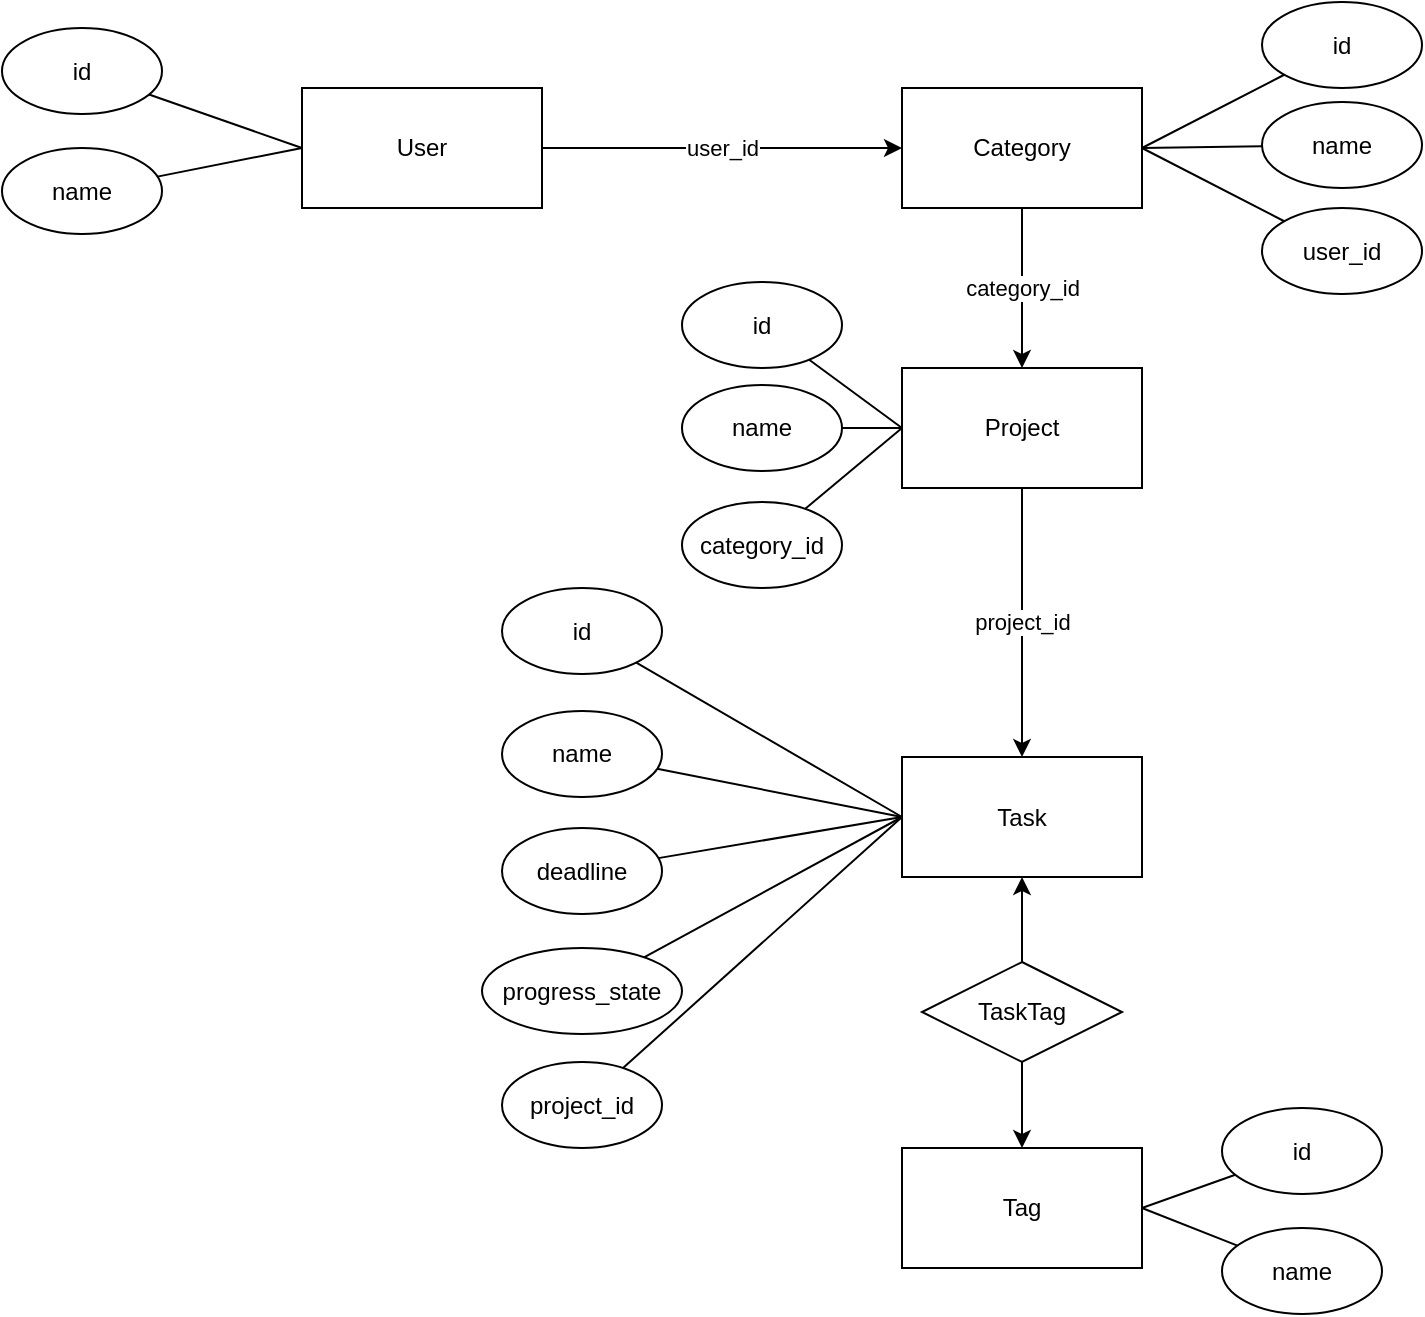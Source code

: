 <mxfile version="24.6.4" type="github">
  <diagram id="R2lEEEUBdFMjLlhIrx00" name="Page-1">
    <mxGraphModel dx="794" dy="458" grid="1" gridSize="10" guides="1" tooltips="1" connect="1" arrows="1" fold="1" page="1" pageScale="1" pageWidth="850" pageHeight="1100" math="0" shadow="0" extFonts="Permanent Marker^https://fonts.googleapis.com/css?family=Permanent+Marker">
      <root>
        <mxCell id="0" />
        <mxCell id="1" parent="0" />
        <mxCell id="rHO1OKRna96tWx6PbN_V-1" value="User" style="rounded=0;whiteSpace=wrap;html=1;" parent="1" vertex="1">
          <mxGeometry x="190" y="93" width="120" height="60" as="geometry" />
        </mxCell>
        <mxCell id="Ilnf4Wc3s-XxaQiajFxd-50" value="project_id" style="edgeStyle=orthogonalEdgeStyle;rounded=0;orthogonalLoop=1;jettySize=auto;html=1;entryX=0.5;entryY=1;entryDx=0;entryDy=0;startArrow=classic;startFill=1;endArrow=none;endFill=0;" parent="1" source="rHO1OKRna96tWx6PbN_V-2" target="rHO1OKRna96tWx6PbN_V-3" edge="1">
          <mxGeometry relative="1" as="geometry" />
        </mxCell>
        <mxCell id="rHO1OKRna96tWx6PbN_V-2" value="Task" style="rounded=0;whiteSpace=wrap;html=1;" parent="1" vertex="1">
          <mxGeometry x="490" y="427.5" width="120" height="60" as="geometry" />
        </mxCell>
        <mxCell id="Ilnf4Wc3s-XxaQiajFxd-49" value="category_id" style="edgeStyle=orthogonalEdgeStyle;rounded=0;orthogonalLoop=1;jettySize=auto;html=1;entryX=0.5;entryY=1;entryDx=0;entryDy=0;startArrow=classic;startFill=1;endArrow=none;endFill=0;" parent="1" source="rHO1OKRna96tWx6PbN_V-3" target="rHO1OKRna96tWx6PbN_V-5" edge="1">
          <mxGeometry relative="1" as="geometry" />
        </mxCell>
        <mxCell id="rHO1OKRna96tWx6PbN_V-3" value="Project" style="rounded=0;whiteSpace=wrap;html=1;" parent="1" vertex="1">
          <mxGeometry x="490" y="233" width="120" height="60" as="geometry" />
        </mxCell>
        <mxCell id="Ilnf4Wc3s-XxaQiajFxd-48" value="user_id" style="edgeStyle=orthogonalEdgeStyle;rounded=0;orthogonalLoop=1;jettySize=auto;html=1;endArrow=none;endFill=0;startArrow=classic;startFill=1;" parent="1" source="rHO1OKRna96tWx6PbN_V-5" target="rHO1OKRna96tWx6PbN_V-1" edge="1">
          <mxGeometry relative="1" as="geometry" />
        </mxCell>
        <mxCell id="rHO1OKRna96tWx6PbN_V-5" value="Category" style="rounded=0;whiteSpace=wrap;html=1;" parent="1" vertex="1">
          <mxGeometry x="490" y="93" width="120" height="60" as="geometry" />
        </mxCell>
        <mxCell id="rHO1OKRna96tWx6PbN_V-6" value="Tag" style="rounded=0;whiteSpace=wrap;html=1;" parent="1" vertex="1">
          <mxGeometry x="490" y="623" width="120" height="60" as="geometry" />
        </mxCell>
        <mxCell id="Ilnf4Wc3s-XxaQiajFxd-9" style="rounded=0;orthogonalLoop=1;jettySize=auto;html=1;entryX=0;entryY=0.5;entryDx=0;entryDy=0;endArrow=none;endFill=0;" parent="1" source="Ilnf4Wc3s-XxaQiajFxd-1" target="rHO1OKRna96tWx6PbN_V-1" edge="1">
          <mxGeometry relative="1" as="geometry" />
        </mxCell>
        <mxCell id="Ilnf4Wc3s-XxaQiajFxd-1" value="id" style="ellipse;whiteSpace=wrap;html=1;" parent="1" vertex="1">
          <mxGeometry x="40" y="63" width="80" height="43" as="geometry" />
        </mxCell>
        <mxCell id="Ilnf4Wc3s-XxaQiajFxd-32" style="rounded=0;orthogonalLoop=1;jettySize=auto;html=1;entryX=0;entryY=0.5;entryDx=0;entryDy=0;endArrow=none;endFill=0;" parent="1" source="Ilnf4Wc3s-XxaQiajFxd-14" target="rHO1OKRna96tWx6PbN_V-1" edge="1">
          <mxGeometry relative="1" as="geometry" />
        </mxCell>
        <mxCell id="Ilnf4Wc3s-XxaQiajFxd-14" value="name" style="ellipse;whiteSpace=wrap;html=1;" parent="1" vertex="1">
          <mxGeometry x="40" y="123" width="80" height="43" as="geometry" />
        </mxCell>
        <mxCell id="Ilnf4Wc3s-XxaQiajFxd-36" style="rounded=0;orthogonalLoop=1;jettySize=auto;html=1;entryX=1;entryY=0.5;entryDx=0;entryDy=0;endArrow=none;endFill=0;" parent="1" source="Ilnf4Wc3s-XxaQiajFxd-15" target="rHO1OKRna96tWx6PbN_V-5" edge="1">
          <mxGeometry relative="1" as="geometry" />
        </mxCell>
        <mxCell id="Ilnf4Wc3s-XxaQiajFxd-15" value="user_id" style="ellipse;whiteSpace=wrap;html=1;" parent="1" vertex="1">
          <mxGeometry x="670" y="153" width="80" height="43" as="geometry" />
        </mxCell>
        <mxCell id="Ilnf4Wc3s-XxaQiajFxd-44" style="rounded=0;orthogonalLoop=1;jettySize=auto;html=1;entryX=0;entryY=0.5;entryDx=0;entryDy=0;endArrow=none;endFill=0;" parent="1" source="Ilnf4Wc3s-XxaQiajFxd-16" target="rHO1OKRna96tWx6PbN_V-2" edge="1">
          <mxGeometry relative="1" as="geometry" />
        </mxCell>
        <mxCell id="Ilnf4Wc3s-XxaQiajFxd-16" value="progress_state" style="ellipse;whiteSpace=wrap;html=1;" parent="1" vertex="1">
          <mxGeometry x="280" y="523" width="100" height="43" as="geometry" />
        </mxCell>
        <mxCell id="Ilnf4Wc3s-XxaQiajFxd-46" style="rounded=0;orthogonalLoop=1;jettySize=auto;html=1;entryX=1;entryY=0.5;entryDx=0;entryDy=0;endArrow=none;endFill=0;" parent="1" source="Ilnf4Wc3s-XxaQiajFxd-17" target="rHO1OKRna96tWx6PbN_V-6" edge="1">
          <mxGeometry relative="1" as="geometry" />
        </mxCell>
        <mxCell id="Ilnf4Wc3s-XxaQiajFxd-17" value="id" style="ellipse;whiteSpace=wrap;html=1;" parent="1" vertex="1">
          <mxGeometry x="650" y="603" width="80" height="43" as="geometry" />
        </mxCell>
        <mxCell id="Ilnf4Wc3s-XxaQiajFxd-45" style="rounded=0;orthogonalLoop=1;jettySize=auto;html=1;entryX=0;entryY=0.5;entryDx=0;entryDy=0;endArrow=none;endFill=0;" parent="1" source="Ilnf4Wc3s-XxaQiajFxd-19" target="rHO1OKRna96tWx6PbN_V-2" edge="1">
          <mxGeometry relative="1" as="geometry" />
        </mxCell>
        <mxCell id="Ilnf4Wc3s-XxaQiajFxd-19" value="project_id" style="ellipse;whiteSpace=wrap;html=1;" parent="1" vertex="1">
          <mxGeometry x="290" y="580" width="80" height="43" as="geometry" />
        </mxCell>
        <mxCell id="Ilnf4Wc3s-XxaQiajFxd-38" style="rounded=0;orthogonalLoop=1;jettySize=auto;html=1;entryX=0;entryY=0.5;entryDx=0;entryDy=0;endArrow=none;endFill=0;" parent="1" source="Ilnf4Wc3s-XxaQiajFxd-20" target="rHO1OKRna96tWx6PbN_V-3" edge="1">
          <mxGeometry relative="1" as="geometry" />
        </mxCell>
        <mxCell id="Ilnf4Wc3s-XxaQiajFxd-20" value="category_id" style="ellipse;whiteSpace=wrap;html=1;" parent="1" vertex="1">
          <mxGeometry x="380" y="300" width="80" height="43" as="geometry" />
        </mxCell>
        <mxCell id="Ilnf4Wc3s-XxaQiajFxd-43" style="rounded=0;orthogonalLoop=1;jettySize=auto;html=1;entryX=0;entryY=0.5;entryDx=0;entryDy=0;endArrow=none;endFill=0;" parent="1" source="Ilnf4Wc3s-XxaQiajFxd-21" target="rHO1OKRna96tWx6PbN_V-2" edge="1">
          <mxGeometry relative="1" as="geometry" />
        </mxCell>
        <mxCell id="Ilnf4Wc3s-XxaQiajFxd-21" value="deadline" style="ellipse;whiteSpace=wrap;html=1;" parent="1" vertex="1">
          <mxGeometry x="290" y="463" width="80" height="43" as="geometry" />
        </mxCell>
        <mxCell id="Ilnf4Wc3s-XxaQiajFxd-39" style="rounded=0;orthogonalLoop=1;jettySize=auto;html=1;entryX=0;entryY=0.5;entryDx=0;entryDy=0;endArrow=none;endFill=0;" parent="1" source="Ilnf4Wc3s-XxaQiajFxd-22" target="rHO1OKRna96tWx6PbN_V-2" edge="1">
          <mxGeometry relative="1" as="geometry" />
        </mxCell>
        <mxCell id="Ilnf4Wc3s-XxaQiajFxd-22" value="id" style="ellipse;whiteSpace=wrap;html=1;" parent="1" vertex="1">
          <mxGeometry x="290" y="343" width="80" height="43" as="geometry" />
        </mxCell>
        <mxCell id="Ilnf4Wc3s-XxaQiajFxd-33" style="rounded=0;orthogonalLoop=1;jettySize=auto;html=1;entryX=1;entryY=0.5;entryDx=0;entryDy=0;endArrow=none;endFill=0;" parent="1" source="Ilnf4Wc3s-XxaQiajFxd-23" target="rHO1OKRna96tWx6PbN_V-5" edge="1">
          <mxGeometry relative="1" as="geometry" />
        </mxCell>
        <mxCell id="Ilnf4Wc3s-XxaQiajFxd-23" value="id" style="ellipse;whiteSpace=wrap;html=1;" parent="1" vertex="1">
          <mxGeometry x="670" y="50" width="80" height="43" as="geometry" />
        </mxCell>
        <mxCell id="Ilnf4Wc3s-XxaQiajFxd-35" style="rounded=0;orthogonalLoop=1;jettySize=auto;html=1;entryX=1;entryY=0.5;entryDx=0;entryDy=0;endArrow=none;endFill=0;" parent="1" source="Ilnf4Wc3s-XxaQiajFxd-24" target="rHO1OKRna96tWx6PbN_V-5" edge="1">
          <mxGeometry relative="1" as="geometry" />
        </mxCell>
        <mxCell id="Ilnf4Wc3s-XxaQiajFxd-24" value="name" style="ellipse;whiteSpace=wrap;html=1;" parent="1" vertex="1">
          <mxGeometry x="670" y="100" width="80" height="43" as="geometry" />
        </mxCell>
        <mxCell id="Ilnf4Wc3s-XxaQiajFxd-37" style="rounded=0;orthogonalLoop=1;jettySize=auto;html=1;endArrow=none;endFill=0;" parent="1" source="Ilnf4Wc3s-XxaQiajFxd-25" target="rHO1OKRna96tWx6PbN_V-3" edge="1">
          <mxGeometry relative="1" as="geometry" />
        </mxCell>
        <mxCell id="Ilnf4Wc3s-XxaQiajFxd-25" value="name" style="ellipse;whiteSpace=wrap;html=1;" parent="1" vertex="1">
          <mxGeometry x="380" y="241.5" width="80" height="43" as="geometry" />
        </mxCell>
        <mxCell id="Ilnf4Wc3s-XxaQiajFxd-41" style="rounded=0;orthogonalLoop=1;jettySize=auto;html=1;entryX=0;entryY=0.5;entryDx=0;entryDy=0;endArrow=none;endFill=0;" parent="1" source="Ilnf4Wc3s-XxaQiajFxd-26" target="rHO1OKRna96tWx6PbN_V-2" edge="1">
          <mxGeometry relative="1" as="geometry" />
        </mxCell>
        <mxCell id="Ilnf4Wc3s-XxaQiajFxd-26" value="name" style="ellipse;whiteSpace=wrap;html=1;" parent="1" vertex="1">
          <mxGeometry x="290" y="404.5" width="80" height="43" as="geometry" />
        </mxCell>
        <mxCell id="Ilnf4Wc3s-XxaQiajFxd-47" style="rounded=0;orthogonalLoop=1;jettySize=auto;html=1;entryX=1;entryY=0.5;entryDx=0;entryDy=0;endArrow=none;endFill=0;" parent="1" source="Ilnf4Wc3s-XxaQiajFxd-27" target="rHO1OKRna96tWx6PbN_V-6" edge="1">
          <mxGeometry relative="1" as="geometry" />
        </mxCell>
        <mxCell id="Ilnf4Wc3s-XxaQiajFxd-27" value="name" style="ellipse;whiteSpace=wrap;html=1;" parent="1" vertex="1">
          <mxGeometry x="650" y="663" width="80" height="43" as="geometry" />
        </mxCell>
        <mxCell id="Ilnf4Wc3s-XxaQiajFxd-29" style="rounded=0;orthogonalLoop=1;jettySize=auto;html=1;entryX=0.5;entryY=1;entryDx=0;entryDy=0;" parent="1" source="Ilnf4Wc3s-XxaQiajFxd-28" target="rHO1OKRna96tWx6PbN_V-2" edge="1">
          <mxGeometry relative="1" as="geometry" />
        </mxCell>
        <mxCell id="Ilnf4Wc3s-XxaQiajFxd-30" style="rounded=0;orthogonalLoop=1;jettySize=auto;html=1;entryX=0.5;entryY=0;entryDx=0;entryDy=0;" parent="1" source="Ilnf4Wc3s-XxaQiajFxd-28" target="rHO1OKRna96tWx6PbN_V-6" edge="1">
          <mxGeometry relative="1" as="geometry" />
        </mxCell>
        <mxCell id="Ilnf4Wc3s-XxaQiajFxd-28" value="TaskTag" style="rhombus;whiteSpace=wrap;html=1;" parent="1" vertex="1">
          <mxGeometry x="500" y="530" width="100" height="50" as="geometry" />
        </mxCell>
        <mxCell id="Ilnf4Wc3s-XxaQiajFxd-34" style="edgeStyle=orthogonalEdgeStyle;rounded=0;orthogonalLoop=1;jettySize=auto;html=1;exitX=0.5;exitY=1;exitDx=0;exitDy=0;" parent="1" source="Ilnf4Wc3s-XxaQiajFxd-23" target="Ilnf4Wc3s-XxaQiajFxd-23" edge="1">
          <mxGeometry relative="1" as="geometry" />
        </mxCell>
        <mxCell id="Ilnf4Wc3s-XxaQiajFxd-53" style="rounded=0;orthogonalLoop=1;jettySize=auto;html=1;entryX=0;entryY=0.5;entryDx=0;entryDy=0;endArrow=none;endFill=0;" parent="1" source="Ilnf4Wc3s-XxaQiajFxd-52" target="rHO1OKRna96tWx6PbN_V-3" edge="1">
          <mxGeometry relative="1" as="geometry" />
        </mxCell>
        <mxCell id="Ilnf4Wc3s-XxaQiajFxd-52" value="id" style="ellipse;whiteSpace=wrap;html=1;" parent="1" vertex="1">
          <mxGeometry x="380" y="190" width="80" height="43" as="geometry" />
        </mxCell>
      </root>
    </mxGraphModel>
  </diagram>
</mxfile>
